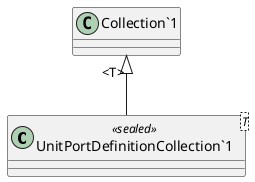 @startuml
class "UnitPortDefinitionCollection`1"<T> <<sealed>> {
}
"Collection`1" "<T>" <|-- "UnitPortDefinitionCollection`1"
@enduml
